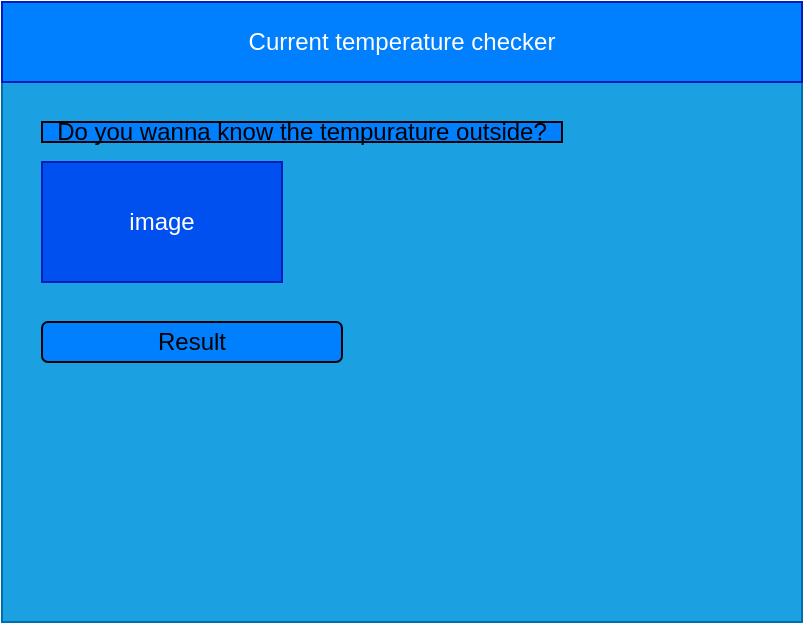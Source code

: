 <mxfile>
    <diagram id="pIaEtrtLPv3HG8r1JEND" name="Page-1">
        <mxGraphModel dx="1121" dy="751" grid="1" gridSize="10" guides="1" tooltips="1" connect="1" arrows="1" fold="1" page="1" pageScale="1" pageWidth="850" pageHeight="1100" math="0" shadow="0">
            <root>
                <mxCell id="0"/>
                <mxCell id="1" parent="0"/>
                <mxCell id="2" value="" style="rounded=0;whiteSpace=wrap;html=1;fillColor=#1ba1e2;fontColor=#ffffff;strokeColor=#006EAF;" parent="1" vertex="1">
                    <mxGeometry x="80" y="90" width="400" height="300" as="geometry"/>
                </mxCell>
                <mxCell id="3" value="Current temperature checker" style="rounded=0;whiteSpace=wrap;html=1;fillColor=#007FFF;fontColor=#ffffff;strokeColor=#001DBC;" parent="1" vertex="1">
                    <mxGeometry x="80" y="80" width="400" height="40" as="geometry"/>
                </mxCell>
                <mxCell id="7" value="image" style="rounded=0;whiteSpace=wrap;html=1;fillColor=#0050ef;fontColor=#ffffff;strokeColor=#001DBC;" parent="1" vertex="1">
                    <mxGeometry x="100" y="160" width="120" height="60" as="geometry"/>
                </mxCell>
                <mxCell id="8" value="Do you wanna know the tempurature outside?" style="rounded=0;whiteSpace=wrap;html=1;fillColor=#007FFF;" parent="1" vertex="1">
                    <mxGeometry x="100" y="140" width="260" height="10" as="geometry"/>
                </mxCell>
                <mxCell id="11" value="Result" style="rounded=1;whiteSpace=wrap;html=1;fillColor=#007FFF;" parent="1" vertex="1">
                    <mxGeometry x="100" y="240" width="150" height="20" as="geometry"/>
                </mxCell>
            </root>
        </mxGraphModel>
    </diagram>
</mxfile>